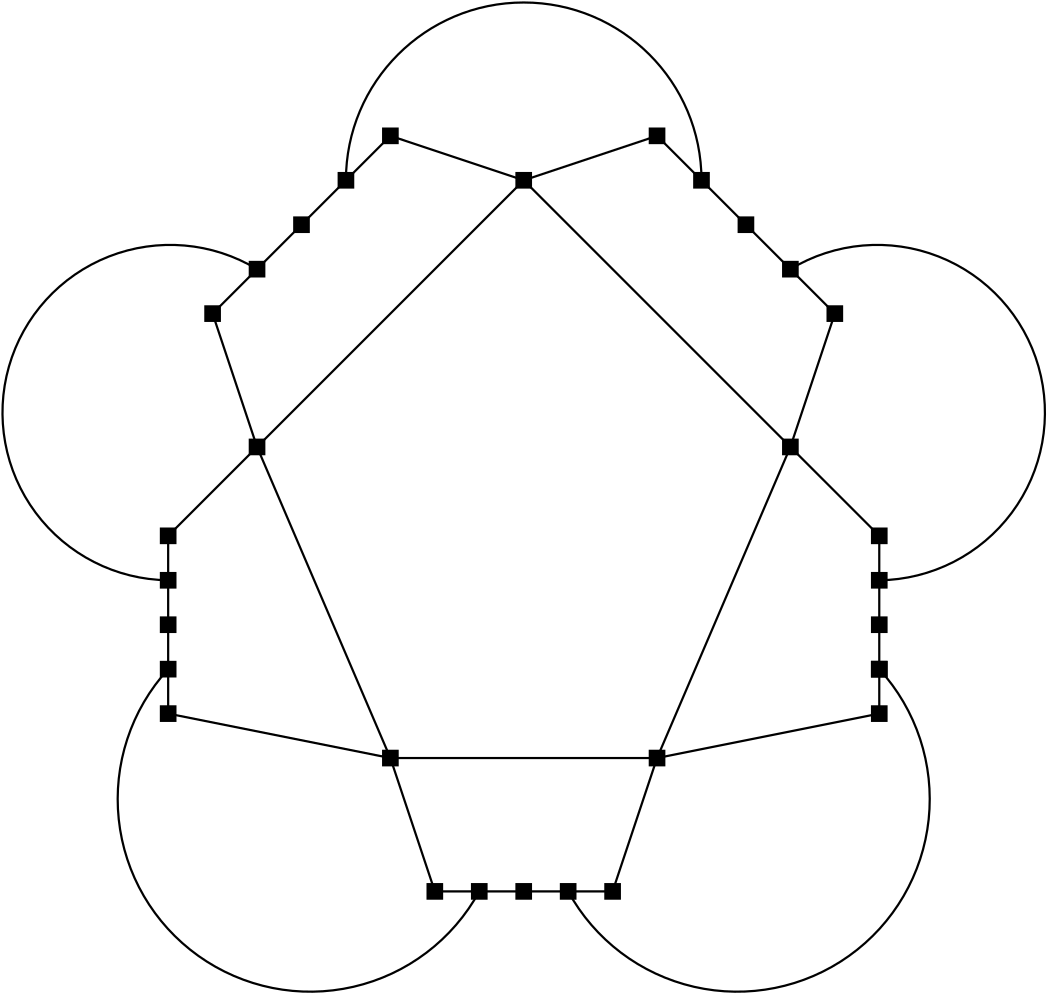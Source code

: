 <?xml version="1.0"?>
<!DOCTYPE ipe SYSTEM "ipe.dtd">
<ipe version="70107" creator="Ipe 7.1.10">
<info created="D:20170626113802" modified="D:20170626114357"/>
<ipestyle name="basic">
<symbol name="arrow/arc(spx)">
<path stroke="sym-stroke" fill="sym-stroke" pen="sym-pen">
0 0 m
-1 0.333 l
-1 -0.333 l
h
</path>
</symbol>
<symbol name="arrow/farc(spx)">
<path stroke="sym-stroke" fill="white" pen="sym-pen">
0 0 m
-1 0.333 l
-1 -0.333 l
h
</path>
</symbol>
<symbol name="arrow/ptarc(spx)">
<path stroke="sym-stroke" fill="sym-stroke" pen="sym-pen">
0 0 m
-1 0.333 l
-0.8 0 l
-1 -0.333 l
h
</path>
</symbol>
<symbol name="arrow/fptarc(spx)">
<path stroke="sym-stroke" fill="white" pen="sym-pen">
0 0 m
-1 0.333 l
-0.8 0 l
-1 -0.333 l
h
</path>
</symbol>
<symbol name="mark/circle(sx)" transformations="translations">
<path fill="sym-stroke">
0.6 0 0 0.6 0 0 e
0.4 0 0 0.4 0 0 e
</path>
</symbol>
<symbol name="mark/disk(sx)" transformations="translations">
<path fill="sym-stroke">
0.6 0 0 0.6 0 0 e
</path>
</symbol>
<symbol name="mark/fdisk(sfx)" transformations="translations">
<group>
<path fill="sym-fill">
0.5 0 0 0.5 0 0 e
</path>
<path fill="sym-stroke" fillrule="eofill">
0.6 0 0 0.6 0 0 e
0.4 0 0 0.4 0 0 e
</path>
</group>
</symbol>
<symbol name="mark/box(sx)" transformations="translations">
<path fill="sym-stroke" fillrule="eofill">
-0.6 -0.6 m
0.6 -0.6 l
0.6 0.6 l
-0.6 0.6 l
h
-0.4 -0.4 m
0.4 -0.4 l
0.4 0.4 l
-0.4 0.4 l
h
</path>
</symbol>
<symbol name="mark/square(sx)" transformations="translations">
<path fill="sym-stroke">
-0.6 -0.6 m
0.6 -0.6 l
0.6 0.6 l
-0.6 0.6 l
h
</path>
</symbol>
<symbol name="mark/fsquare(sfx)" transformations="translations">
<group>
<path fill="sym-fill">
-0.5 -0.5 m
0.5 -0.5 l
0.5 0.5 l
-0.5 0.5 l
h
</path>
<path fill="sym-stroke" fillrule="eofill">
-0.6 -0.6 m
0.6 -0.6 l
0.6 0.6 l
-0.6 0.6 l
h
-0.4 -0.4 m
0.4 -0.4 l
0.4 0.4 l
-0.4 0.4 l
h
</path>
</group>
</symbol>
<symbol name="mark/cross(sx)" transformations="translations">
<group>
<path fill="sym-stroke">
-0.43 -0.57 m
0.57 0.43 l
0.43 0.57 l
-0.57 -0.43 l
h
</path>
<path fill="sym-stroke">
-0.43 0.57 m
0.57 -0.43 l
0.43 -0.57 l
-0.57 0.43 l
h
</path>
</group>
</symbol>
<symbol name="arrow/fnormal(spx)">
<path stroke="sym-stroke" fill="white" pen="sym-pen">
0 0 m
-1 0.333 l
-1 -0.333 l
h
</path>
</symbol>
<symbol name="arrow/pointed(spx)">
<path stroke="sym-stroke" fill="sym-stroke" pen="sym-pen">
0 0 m
-1 0.333 l
-0.8 0 l
-1 -0.333 l
h
</path>
</symbol>
<symbol name="arrow/fpointed(spx)">
<path stroke="sym-stroke" fill="white" pen="sym-pen">
0 0 m
-1 0.333 l
-0.8 0 l
-1 -0.333 l
h
</path>
</symbol>
<symbol name="arrow/linear(spx)">
<path stroke="sym-stroke" pen="sym-pen">
-1 0.333 m
0 0 l
-1 -0.333 l
</path>
</symbol>
<symbol name="arrow/fdouble(spx)">
<path stroke="sym-stroke" fill="white" pen="sym-pen">
0 0 m
-1 0.333 l
-1 -0.333 l
h
-1 0 m
-2 0.333 l
-2 -0.333 l
h
</path>
</symbol>
<symbol name="arrow/double(spx)">
<path stroke="sym-stroke" fill="sym-stroke" pen="sym-pen">
0 0 m
-1 0.333 l
-1 -0.333 l
h
-1 0 m
-2 0.333 l
-2 -0.333 l
h
</path>
</symbol>
<pen name="heavier" value="0.8"/>
<pen name="fat" value="1.2"/>
<pen name="ultrafat" value="2"/>
<symbolsize name="large" value="5"/>
<symbolsize name="small" value="2"/>
<symbolsize name="tiny" value="1.1"/>
<arrowsize name="large" value="10"/>
<arrowsize name="small" value="5"/>
<arrowsize name="tiny" value="3"/>
<color name="red" value="1 0 0"/>
<color name="green" value="0 1 0"/>
<color name="blue" value="0 0 1"/>
<color name="yellow" value="1 1 0"/>
<color name="orange" value="1 0.647 0"/>
<color name="gold" value="1 0.843 0"/>
<color name="purple" value="0.627 0.125 0.941"/>
<color name="gray" value="0.745"/>
<color name="brown" value="0.647 0.165 0.165"/>
<color name="navy" value="0 0 0.502"/>
<color name="pink" value="1 0.753 0.796"/>
<color name="seagreen" value="0.18 0.545 0.341"/>
<color name="turquoise" value="0.251 0.878 0.816"/>
<color name="violet" value="0.933 0.51 0.933"/>
<color name="darkblue" value="0 0 0.545"/>
<color name="darkcyan" value="0 0.545 0.545"/>
<color name="darkgray" value="0.663"/>
<color name="darkgreen" value="0 0.392 0"/>
<color name="darkmagenta" value="0.545 0 0.545"/>
<color name="darkorange" value="1 0.549 0"/>
<color name="darkred" value="0.545 0 0"/>
<color name="lightblue" value="0.678 0.847 0.902"/>
<color name="lightcyan" value="0.878 1 1"/>
<color name="lightgray" value="0.827"/>
<color name="lightgreen" value="0.565 0.933 0.565"/>
<color name="lightyellow" value="1 1 0.878"/>
<dashstyle name="dashed" value="[4] 0"/>
<dashstyle name="dotted" value="[1 3] 0"/>
<dashstyle name="dash dotted" value="[4 2 1 2] 0"/>
<dashstyle name="dash dot dotted" value="[4 2 1 2 1 2] 0"/>
<textsize name="large" value="\large"/>
<textsize name="Large" value="\Large"/>
<textsize name="LARGE" value="\LARGE"/>
<textsize name="huge" value="\huge"/>
<textsize name="Huge" value="\Huge"/>
<textsize name="small" value="\small"/>
<textsize name="footnote" value="\footnotesize"/>
<textsize name="tiny" value="\tiny"/>
<textstyle name="center" begin="\begin{center}" end="\end{center}"/>
<textstyle name="itemize" begin="\begin{itemize}" end="\end{itemize}"/>
<textstyle name="item" begin="\begin{itemize}\item{}" end="\end{itemize}"/>
<gridsize name="4 pts" value="4"/>
<gridsize name="8 pts (~3 mm)" value="8"/>
<gridsize name="16 pts (~6 mm)" value="16"/>
<gridsize name="32 pts (~12 mm)" value="32"/>
<gridsize name="10 pts (~3.5 mm)" value="10"/>
<gridsize name="20 pts (~7 mm)" value="20"/>
<gridsize name="14 pts (~5 mm)" value="14"/>
<gridsize name="28 pts (~10 mm)" value="28"/>
<gridsize name="56 pts (~20 mm)" value="56"/>
<anglesize name="90 deg" value="90"/>
<anglesize name="60 deg" value="60"/>
<anglesize name="45 deg" value="45"/>
<anglesize name="30 deg" value="30"/>
<anglesize name="22.5 deg" value="22.5"/>
<opacity name="10%" value="0.1"/>
<opacity name="30%" value="0.3"/>
<opacity name="50%" value="0.5"/>
<opacity name="75%" value="0.75"/>
<tiling name="falling" angle="-60" step="4" width="1"/>
<tiling name="rising" angle="30" step="4" width="1"/>
</ipestyle>
<page>
<layer name="alpha"/>
<view layers="alpha" active="alpha"/>
<use layer="alpha" name="mark/square(sx)" pos="256 704" size="large" stroke="black"/>
<use name="mark/square(sx)" pos="160 608" size="large" stroke="black"/>
<use name="mark/square(sx)" pos="352 608" size="large" stroke="black"/>
<use name="mark/square(sx)" pos="304 496" size="large" stroke="black"/>
<use name="mark/square(sx)" pos="208 496" size="large" stroke="black"/>
<path stroke="black" pen="heavier">
256 704 m
160 608 l
208 496 l
304 496 l
352 608 l
256 704 l
</path>
<use name="mark/square(sx)" pos="144 656" size="large" stroke="black"/>
<use name="mark/square(sx)" pos="160 672" size="large" stroke="black"/>
<use name="mark/square(sx)" pos="176 688" size="large" stroke="black"/>
<use name="mark/square(sx)" pos="192 704" size="large" stroke="black"/>
<use name="mark/square(sx)" pos="208 720" size="large" stroke="black"/>
<use matrix="1 0 0 1 16 0" name="mark/square(sx)" pos="288 720" size="large" stroke="black"/>
<use matrix="1 0 0 1 16 0" name="mark/square(sx)" pos="304 704" size="large" stroke="black"/>
<use matrix="1 0 0 1 16 0" name="mark/square(sx)" pos="320 688" size="large" stroke="black"/>
<use matrix="1 0 0 1 16 0" name="mark/square(sx)" pos="336 672" size="large" stroke="black"/>
<use matrix="1 0 0 1 16 0" name="mark/square(sx)" pos="352 656" size="large" stroke="black"/>
<use name="mark/square(sx)" pos="384 576" size="large" stroke="black"/>
<use name="mark/square(sx)" pos="384 560" size="large" stroke="black"/>
<use name="mark/square(sx)" pos="384 544" size="large" stroke="black"/>
<use name="mark/square(sx)" pos="384 528" size="large" stroke="black"/>
<use name="mark/square(sx)" pos="384 528" size="large" stroke="black"/>
<use name="mark/square(sx)" pos="128 576" size="large" stroke="black"/>
<use name="mark/square(sx)" pos="128 560" size="large" stroke="black"/>
<use name="mark/square(sx)" pos="128 544" size="large" stroke="black"/>
<use name="mark/square(sx)" pos="128 528" size="large" stroke="black"/>
<use name="mark/square(sx)" pos="128 512" size="large" stroke="black"/>
<use name="mark/square(sx)" pos="224 448" size="large" stroke="black"/>
<use name="mark/square(sx)" pos="240 448" size="large" stroke="black"/>
<use name="mark/square(sx)" pos="256 448" size="large" stroke="black"/>
<use name="mark/square(sx)" pos="272 448" size="large" stroke="black"/>
<use name="mark/square(sx)" pos="288 448" size="large" stroke="black"/>
<use name="mark/square(sx)" pos="384 512" size="large" stroke="black"/>
<path stroke="black" pen="heavier">
256 704 m
208 720 l
192 704 l
176 688 l
160 672 l
144 656 l
160 608 l
</path>
<path stroke="black" pen="heavier">
352 608 m
384 576 l
384 560 l
384 544 l
384 528 l
384 512 l
304 496 l
</path>
<path stroke="black" pen="heavier">
304 496 m
288 448 l
272 448 l
256 448 l
240 448 l
224 448 l
208 496 l
</path>
<path stroke="black" pen="heavier">
208 496 m
128 512 l
128 528 l
128 544 l
128 560 l
128 576 l
160 608 l
</path>
<path stroke="black" pen="heavier">
128 560 m
60.368 0 0 -60.368 128.727 620.364 160 672 a
</path>
<path stroke="black" pen="heavier">
256 704 m
304 720 l
320 704 l
336 688 l
352 672 l
368 656 l
352 608 l
</path>
<path stroke="black" pen="heavier">
192 704 m
64 0 0 -64 256 704 320 704 a
</path>
<path stroke="black" pen="heavier">
384 560 m
60.368 0 0 60.368 383.273 620.364 352 672 a
</path>
<path stroke="black" pen="heavier">
384 528 m
69.3223 0 0 -69.3223 332.848 481.212 272 448 a
</path>
<path stroke="black" pen="heavier">
128 528 m
69.3223 0 0 69.3223 179.152 481.212 240 448 a
</path>
</page>
</ipe>
